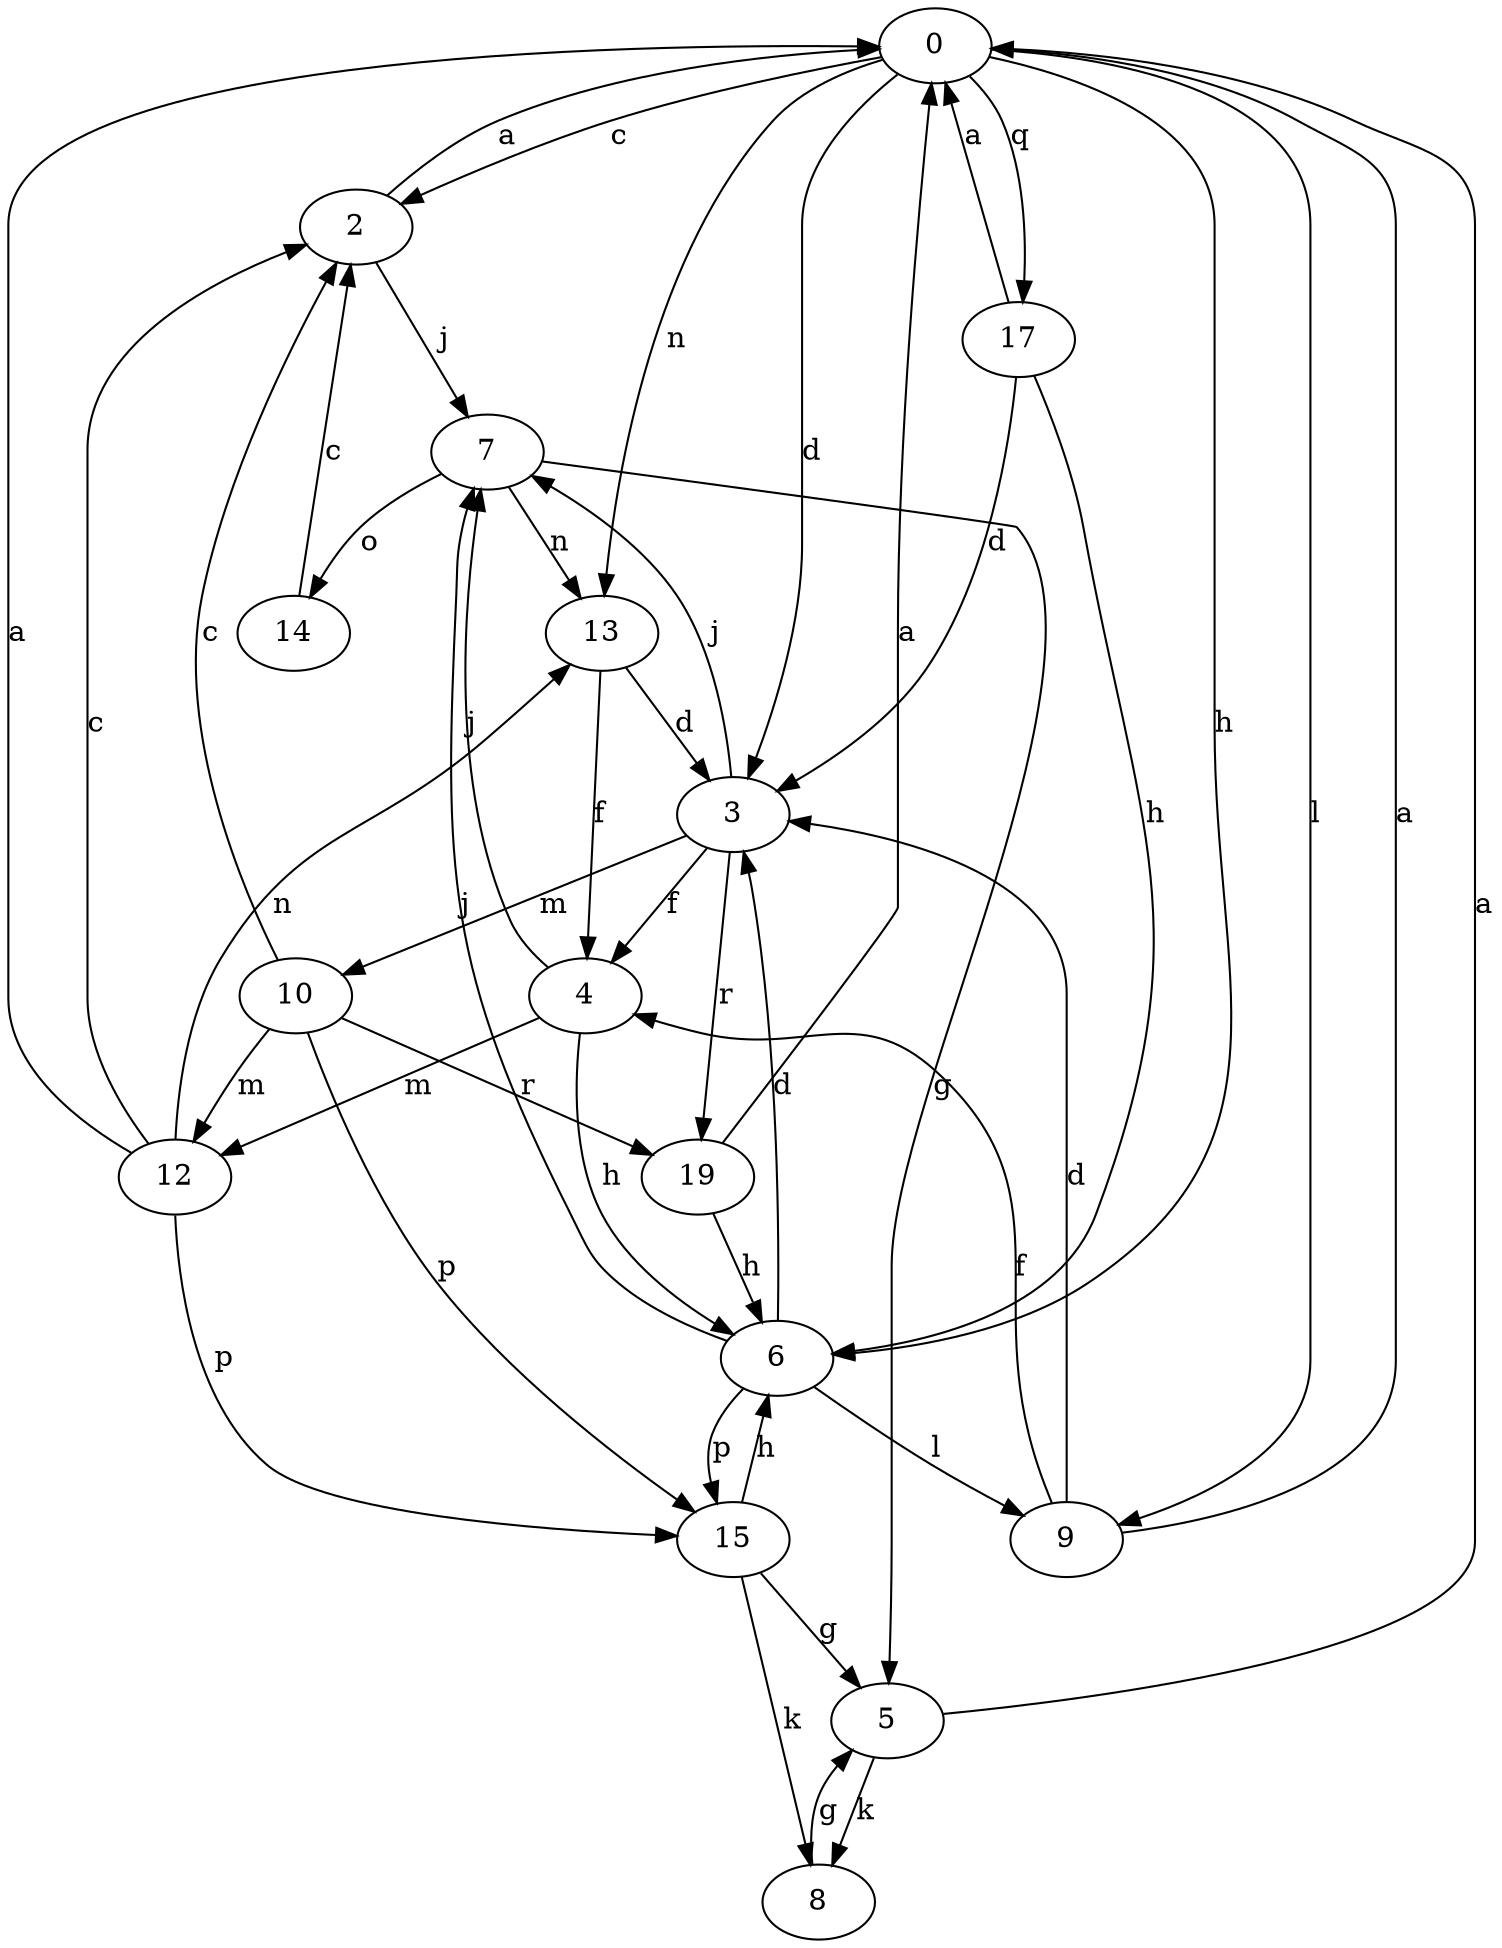 strict digraph  {
0;
2;
3;
4;
5;
6;
7;
8;
9;
10;
12;
13;
14;
15;
17;
19;
0 -> 2  [label=c];
0 -> 3  [label=d];
0 -> 6  [label=h];
0 -> 9  [label=l];
0 -> 13  [label=n];
0 -> 17  [label=q];
2 -> 0  [label=a];
2 -> 7  [label=j];
3 -> 4  [label=f];
3 -> 7  [label=j];
3 -> 10  [label=m];
3 -> 19  [label=r];
4 -> 6  [label=h];
4 -> 7  [label=j];
4 -> 12  [label=m];
5 -> 0  [label=a];
5 -> 8  [label=k];
6 -> 3  [label=d];
6 -> 7  [label=j];
6 -> 9  [label=l];
6 -> 15  [label=p];
7 -> 5  [label=g];
7 -> 13  [label=n];
7 -> 14  [label=o];
8 -> 5  [label=g];
9 -> 0  [label=a];
9 -> 3  [label=d];
9 -> 4  [label=f];
10 -> 2  [label=c];
10 -> 12  [label=m];
10 -> 15  [label=p];
10 -> 19  [label=r];
12 -> 0  [label=a];
12 -> 2  [label=c];
12 -> 13  [label=n];
12 -> 15  [label=p];
13 -> 3  [label=d];
13 -> 4  [label=f];
14 -> 2  [label=c];
15 -> 5  [label=g];
15 -> 6  [label=h];
15 -> 8  [label=k];
17 -> 0  [label=a];
17 -> 3  [label=d];
17 -> 6  [label=h];
19 -> 0  [label=a];
19 -> 6  [label=h];
}
